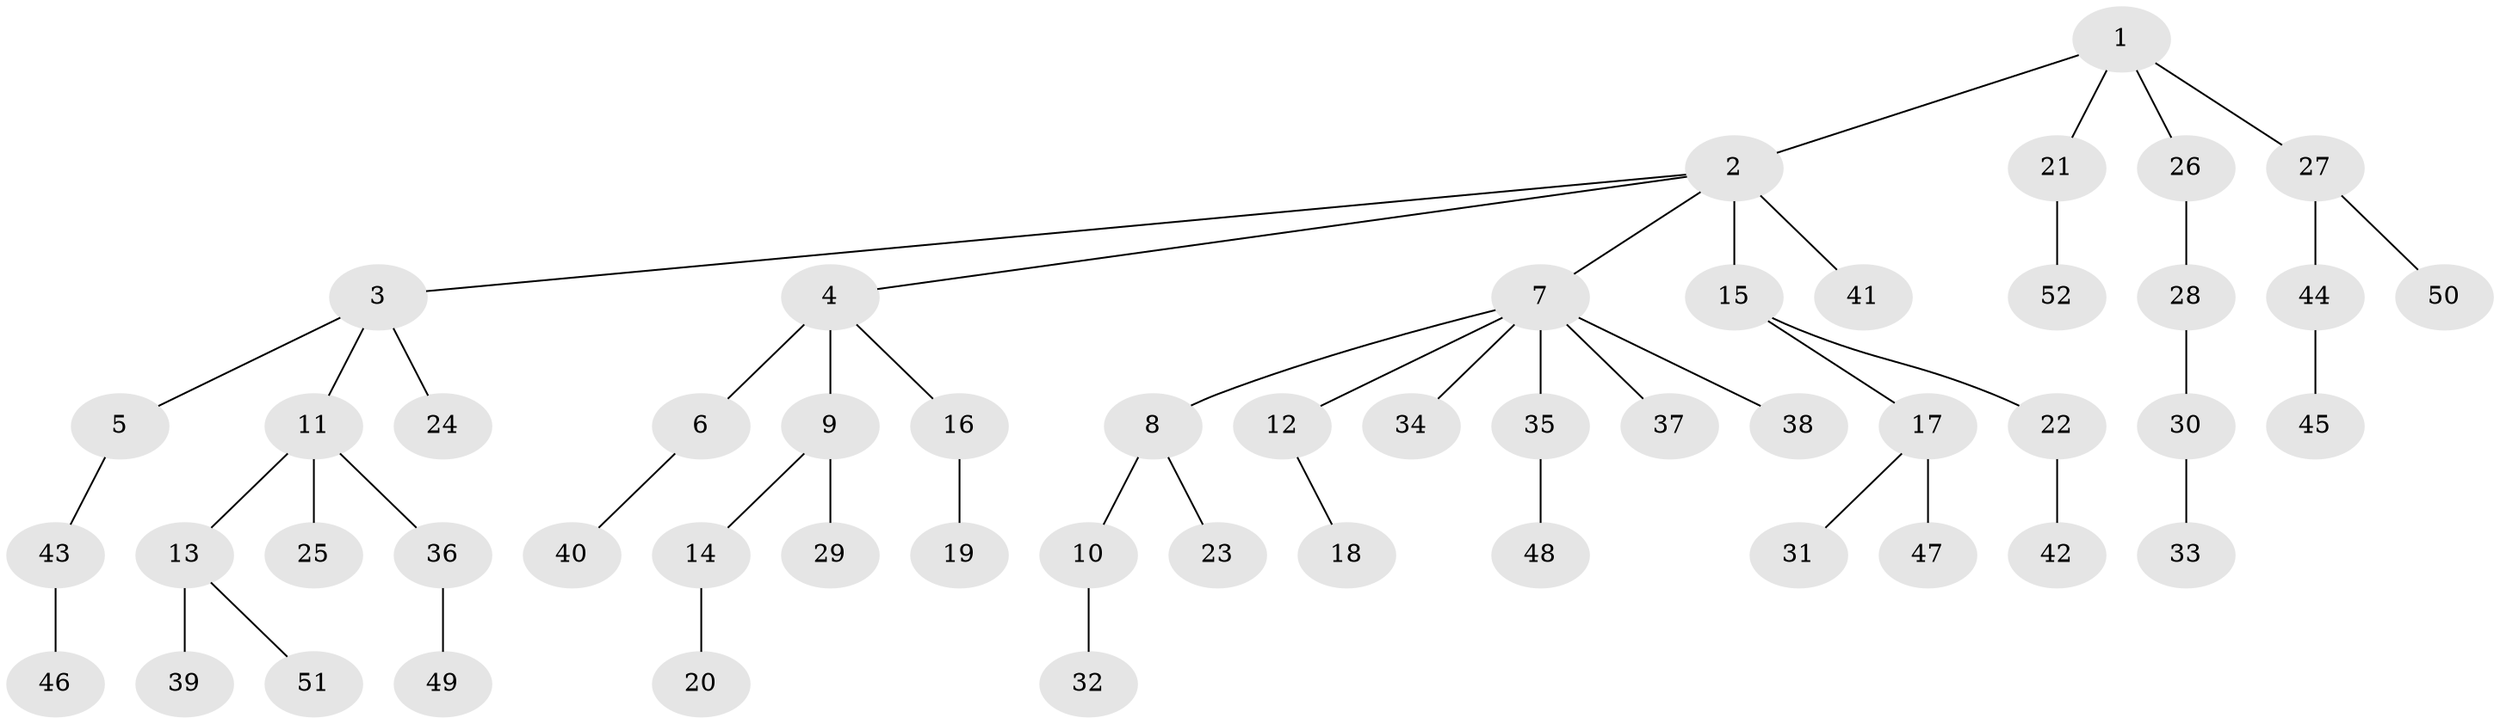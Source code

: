 // original degree distribution, {5: 0.04040404040404041, 4: 0.0707070707070707, 6: 0.010101010101010102, 2: 0.26262626262626265, 8: 0.010101010101010102, 3: 0.08080808080808081, 7: 0.010101010101010102, 1: 0.5151515151515151}
// Generated by graph-tools (version 1.1) at 2025/37/03/09/25 02:37:07]
// undirected, 52 vertices, 51 edges
graph export_dot {
graph [start="1"]
  node [color=gray90,style=filled];
  1;
  2;
  3;
  4;
  5;
  6;
  7;
  8;
  9;
  10;
  11;
  12;
  13;
  14;
  15;
  16;
  17;
  18;
  19;
  20;
  21;
  22;
  23;
  24;
  25;
  26;
  27;
  28;
  29;
  30;
  31;
  32;
  33;
  34;
  35;
  36;
  37;
  38;
  39;
  40;
  41;
  42;
  43;
  44;
  45;
  46;
  47;
  48;
  49;
  50;
  51;
  52;
  1 -- 2 [weight=1.0];
  1 -- 21 [weight=1.0];
  1 -- 26 [weight=1.0];
  1 -- 27 [weight=1.0];
  2 -- 3 [weight=1.0];
  2 -- 4 [weight=1.0];
  2 -- 7 [weight=1.0];
  2 -- 15 [weight=4.0];
  2 -- 41 [weight=1.0];
  3 -- 5 [weight=1.0];
  3 -- 11 [weight=1.0];
  3 -- 24 [weight=1.0];
  4 -- 6 [weight=2.0];
  4 -- 9 [weight=1.0];
  4 -- 16 [weight=1.0];
  5 -- 43 [weight=1.0];
  6 -- 40 [weight=1.0];
  7 -- 8 [weight=1.0];
  7 -- 12 [weight=1.0];
  7 -- 34 [weight=1.0];
  7 -- 35 [weight=1.0];
  7 -- 37 [weight=1.0];
  7 -- 38 [weight=1.0];
  8 -- 10 [weight=1.0];
  8 -- 23 [weight=1.0];
  9 -- 14 [weight=1.0];
  9 -- 29 [weight=2.0];
  10 -- 32 [weight=2.0];
  11 -- 13 [weight=1.0];
  11 -- 25 [weight=1.0];
  11 -- 36 [weight=1.0];
  12 -- 18 [weight=2.0];
  13 -- 39 [weight=1.0];
  13 -- 51 [weight=1.0];
  14 -- 20 [weight=1.0];
  15 -- 17 [weight=1.0];
  15 -- 22 [weight=1.0];
  16 -- 19 [weight=1.0];
  17 -- 31 [weight=1.0];
  17 -- 47 [weight=1.0];
  21 -- 52 [weight=1.0];
  22 -- 42 [weight=2.0];
  26 -- 28 [weight=1.0];
  27 -- 44 [weight=1.0];
  27 -- 50 [weight=1.0];
  28 -- 30 [weight=2.0];
  30 -- 33 [weight=1.0];
  35 -- 48 [weight=1.0];
  36 -- 49 [weight=1.0];
  43 -- 46 [weight=1.0];
  44 -- 45 [weight=1.0];
}
